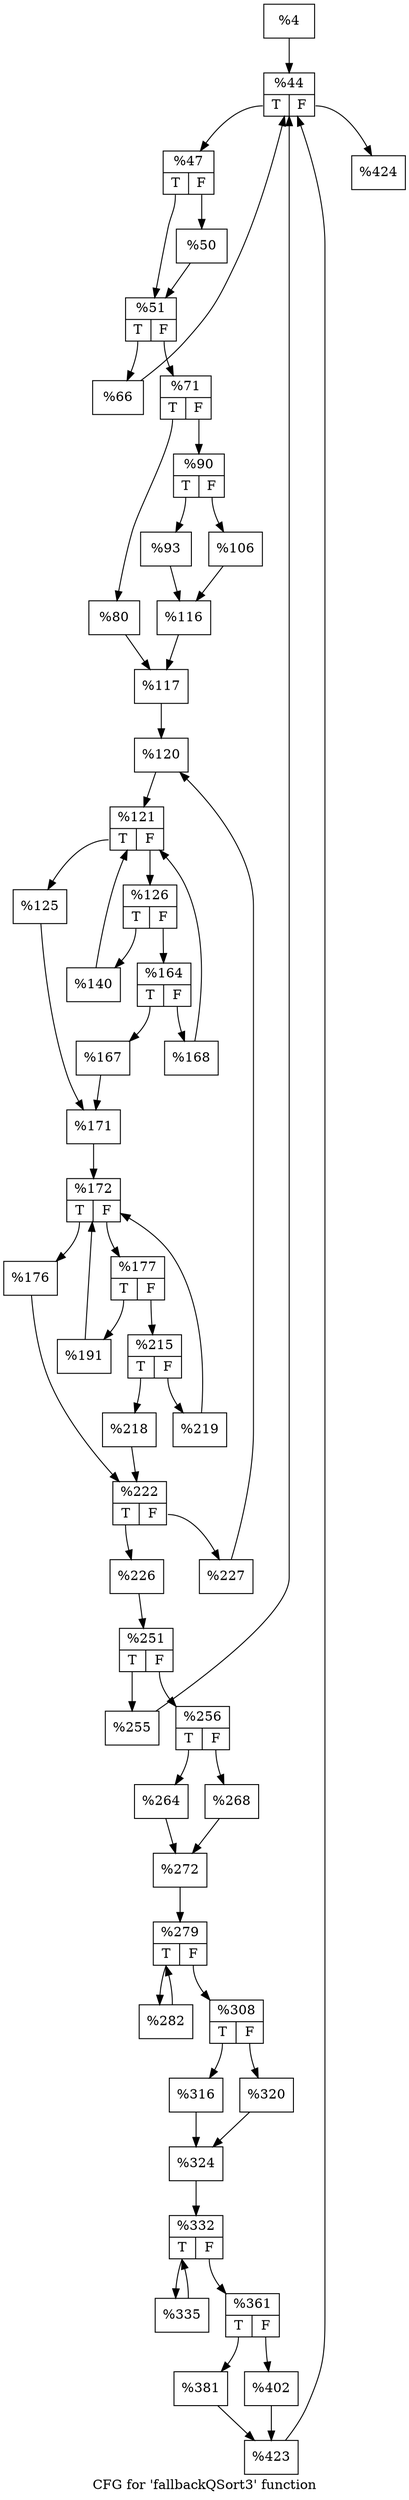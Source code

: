 digraph "CFG for 'fallbackQSort3' function" {
	label="CFG for 'fallbackQSort3' function";

	Node0x19fd150 [shape=record,label="{%4}"];
	Node0x19fd150 -> Node0x19fd1a0;
	Node0x19fd1a0 [shape=record,label="{%44|{<s0>T|<s1>F}}"];
	Node0x19fd1a0:s0 -> Node0x19fe700;
	Node0x19fd1a0:s1 -> Node0x19fe750;
	Node0x19fe700 [shape=record,label="{%47|{<s0>T|<s1>F}}"];
	Node0x19fe700:s0 -> Node0x19fe870;
	Node0x19fe700:s1 -> Node0x19fe8c0;
	Node0x19fe8c0 [shape=record,label="{%50}"];
	Node0x19fe8c0 -> Node0x19fe870;
	Node0x19fe870 [shape=record,label="{%51|{<s0>T|<s1>F}}"];
	Node0x19fe870:s0 -> Node0x19ff2a0;
	Node0x19fe870:s1 -> Node0x19ff2f0;
	Node0x19ff2a0 [shape=record,label="{%66}"];
	Node0x19ff2a0 -> Node0x19fd1a0;
	Node0x19ff2f0 [shape=record,label="{%71|{<s0>T|<s1>F}}"];
	Node0x19ff2f0:s0 -> Node0x19ffc40;
	Node0x19ff2f0:s1 -> Node0x19ffc90;
	Node0x19ffc40 [shape=record,label="{%80}"];
	Node0x19ffc40 -> Node0x1a00190;
	Node0x19ffc90 [shape=record,label="{%90|{<s0>T|<s1>F}}"];
	Node0x19ffc90:s0 -> Node0x1a00310;
	Node0x19ffc90:s1 -> Node0x1a00360;
	Node0x1a00310 [shape=record,label="{%93}"];
	Node0x1a00310 -> Node0x1a009e0;
	Node0x1a00360 [shape=record,label="{%106}"];
	Node0x1a00360 -> Node0x1a009e0;
	Node0x1a009e0 [shape=record,label="{%116}"];
	Node0x1a009e0 -> Node0x1a00190;
	Node0x1a00190 [shape=record,label="{%117}"];
	Node0x1a00190 -> Node0x1a01230;
	Node0x1a01230 [shape=record,label="{%120}"];
	Node0x1a01230 -> Node0x1a012e0;
	Node0x1a012e0 [shape=record,label="{%121|{<s0>T|<s1>F}}"];
	Node0x1a012e0:s0 -> Node0x1a014c0;
	Node0x1a012e0:s1 -> Node0x1a01510;
	Node0x1a014c0 [shape=record,label="{%125}"];
	Node0x1a014c0 -> Node0x1a015f0;
	Node0x1a01510 [shape=record,label="{%126|{<s0>T|<s1>F}}"];
	Node0x1a01510:s0 -> Node0x1a02470;
	Node0x1a01510:s1 -> Node0x1a024c0;
	Node0x1a02470 [shape=record,label="{%140}"];
	Node0x1a02470 -> Node0x1a012e0;
	Node0x1a024c0 [shape=record,label="{%164|{<s0>T|<s1>F}}"];
	Node0x1a024c0:s0 -> Node0x1a03290;
	Node0x1a024c0:s1 -> Node0x1a032e0;
	Node0x1a03290 [shape=record,label="{%167}"];
	Node0x1a03290 -> Node0x1a015f0;
	Node0x1a032e0 [shape=record,label="{%168}"];
	Node0x1a032e0 -> Node0x1a012e0;
	Node0x1a015f0 [shape=record,label="{%171}"];
	Node0x1a015f0 -> Node0x1a035d0;
	Node0x1a035d0 [shape=record,label="{%172|{<s0>T|<s1>F}}"];
	Node0x1a035d0:s0 -> Node0x1a037b0;
	Node0x1a035d0:s1 -> Node0x1a03800;
	Node0x1a037b0 [shape=record,label="{%176}"];
	Node0x1a037b0 -> Node0x1a038e0;
	Node0x1a03800 [shape=record,label="{%177|{<s0>T|<s1>F}}"];
	Node0x1a03800:s0 -> Node0x1a03f50;
	Node0x1a03800:s1 -> Node0x1a03fa0;
	Node0x1a03f50 [shape=record,label="{%191}"];
	Node0x1a03f50 -> Node0x1a035d0;
	Node0x1a03fa0 [shape=record,label="{%215|{<s0>T|<s1>F}}"];
	Node0x1a03fa0:s0 -> Node0x1a04d70;
	Node0x1a03fa0:s1 -> Node0x1a04dc0;
	Node0x1a04d70 [shape=record,label="{%218}"];
	Node0x1a04d70 -> Node0x1a038e0;
	Node0x1a04dc0 [shape=record,label="{%219}"];
	Node0x1a04dc0 -> Node0x1a035d0;
	Node0x1a038e0 [shape=record,label="{%222|{<s0>T|<s1>F}}"];
	Node0x1a038e0:s0 -> Node0x1a051e0;
	Node0x1a038e0:s1 -> Node0x1a05230;
	Node0x1a051e0 [shape=record,label="{%226}"];
	Node0x1a051e0 -> Node0x1a05310;
	Node0x1a05230 [shape=record,label="{%227}"];
	Node0x1a05230 -> Node0x1a01230;
	Node0x1a05310 [shape=record,label="{%251|{<s0>T|<s1>F}}"];
	Node0x1a05310:s0 -> Node0x1a06110;
	Node0x1a05310:s1 -> Node0x1a06160;
	Node0x1a06110 [shape=record,label="{%255}"];
	Node0x1a06110 -> Node0x19fd1a0;
	Node0x1a06160 [shape=record,label="{%256|{<s0>T|<s1>F}}"];
	Node0x1a06160:s0 -> Node0x1a01a30;
	Node0x1a06160:s1 -> Node0x1a01a80;
	Node0x1a01a30 [shape=record,label="{%264}"];
	Node0x1a01a30 -> Node0x1a01c90;
	Node0x1a01a80 [shape=record,label="{%268}"];
	Node0x1a01a80 -> Node0x1a01c90;
	Node0x1a01c90 [shape=record,label="{%272}"];
	Node0x1a01c90 -> Node0x1a076a0;
	Node0x1a076a0 [shape=record,label="{%279|{<s0>T|<s1>F}}"];
	Node0x1a076a0:s0 -> Node0x1a07820;
	Node0x1a076a0:s1 -> Node0x1a07870;
	Node0x1a07820 [shape=record,label="{%282}"];
	Node0x1a07820 -> Node0x1a076a0;
	Node0x1a07870 [shape=record,label="{%308|{<s0>T|<s1>F}}"];
	Node0x1a07870:s0 -> Node0x1a08990;
	Node0x1a07870:s1 -> Node0x1a089e0;
	Node0x1a08990 [shape=record,label="{%316}"];
	Node0x1a08990 -> Node0x1a08bf0;
	Node0x1a089e0 [shape=record,label="{%320}"];
	Node0x1a089e0 -> Node0x1a08bf0;
	Node0x1a08bf0 [shape=record,label="{%324}"];
	Node0x1a08bf0 -> Node0x1a09330;
	Node0x1a09330 [shape=record,label="{%332|{<s0>T|<s1>F}}"];
	Node0x1a09330:s0 -> Node0x1a094b0;
	Node0x1a09330:s1 -> Node0x1a09500;
	Node0x1a094b0 [shape=record,label="{%335}"];
	Node0x1a094b0 -> Node0x1a09330;
	Node0x1a09500 [shape=record,label="{%361|{<s0>T|<s1>F}}"];
	Node0x1a09500:s0 -> Node0x1a0ac00;
	Node0x1a09500:s1 -> Node0x1a0ac50;
	Node0x1a0ac00 [shape=record,label="{%381}"];
	Node0x1a0ac00 -> Node0x1a0b8d0;
	Node0x1a0ac50 [shape=record,label="{%402}"];
	Node0x1a0ac50 -> Node0x1a0b8d0;
	Node0x1a0b8d0 [shape=record,label="{%423}"];
	Node0x1a0b8d0 -> Node0x19fd1a0;
	Node0x19fe750 [shape=record,label="{%424}"];
}
